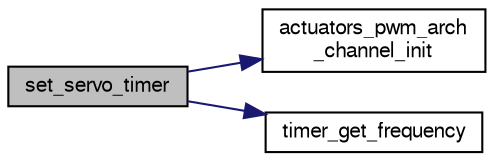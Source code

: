 digraph "set_servo_timer"
{
  edge [fontname="FreeSans",fontsize="10",labelfontname="FreeSans",labelfontsize="10"];
  node [fontname="FreeSans",fontsize="10",shape=record];
  rankdir="LR";
  Node1 [label="set_servo_timer",height=0.2,width=0.4,color="black", fillcolor="grey75", style="filled", fontcolor="black"];
  Node1 -> Node2 [color="midnightblue",fontsize="10",style="solid",fontname="FreeSans"];
  Node2 [label="actuators_pwm_arch\l_channel_init",height=0.2,width=0.4,color="black", fillcolor="white", style="filled",URL="$actuators__shared__arch_8c.html#a5845163f5b2bb32af33d32280b7c40be",tooltip="Set PWM channel configuration. "];
  Node1 -> Node3 [color="midnightblue",fontsize="10",style="solid",fontname="FreeSans"];
  Node3 [label="timer_get_frequency",height=0.2,width=0.4,color="black", fillcolor="white", style="filled",URL="$stm32_2mcu__arch_8c.html#ad5d712b19fd6e3df08c60d4db733a22c",tooltip="Get Timer clock frequency (before prescaling) Only valid if using the internal clock for the timer..."];
}
